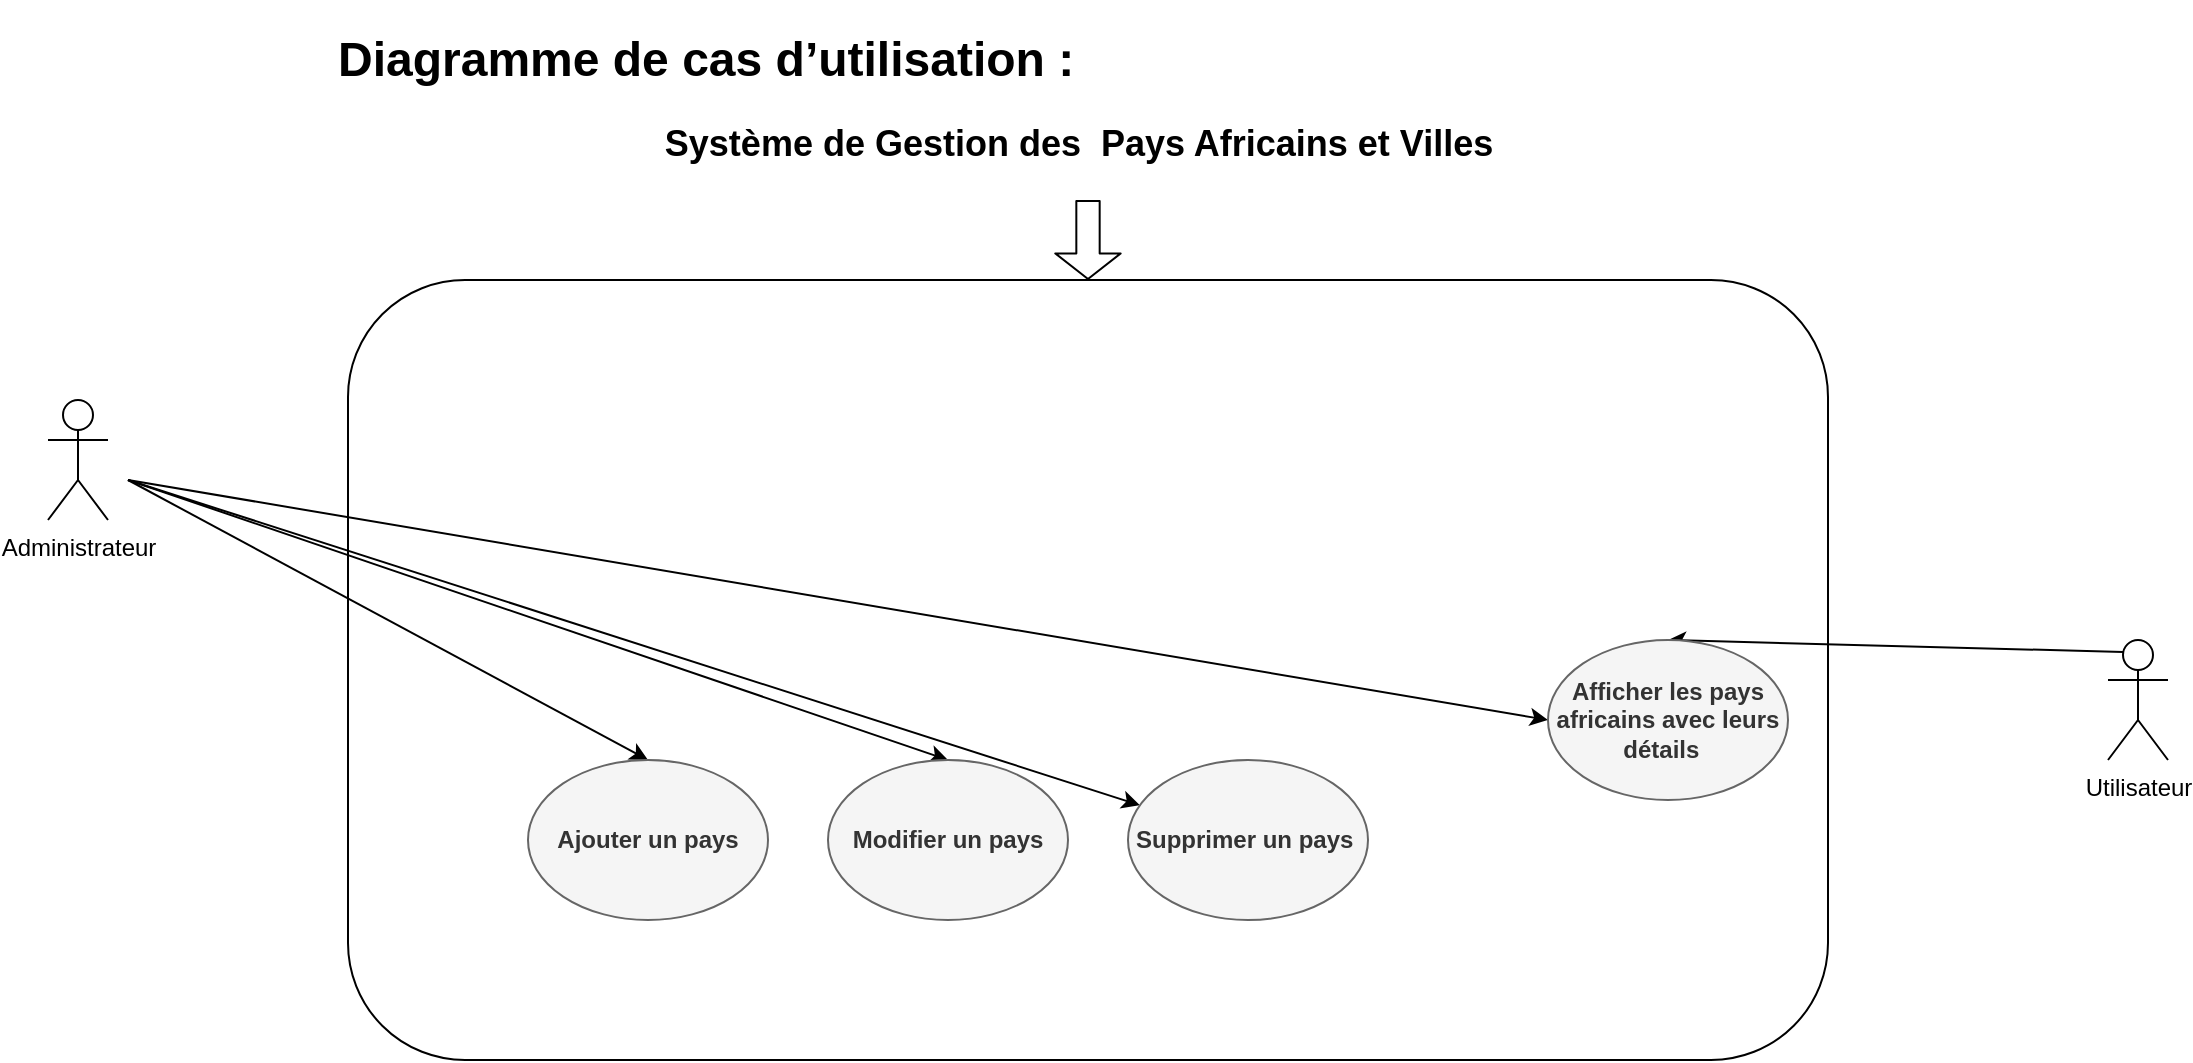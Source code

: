 <mxfile>
    <diagram id="Z97ONl3FVwGXgPEqMipa" name="Page-1">
        <mxGraphModel dx="2172" dy="762" grid="1" gridSize="10" guides="1" tooltips="1" connect="1" arrows="1" fold="1" page="1" pageScale="1" pageWidth="850" pageHeight="1100" math="0" shadow="0">
            <root>
                <mxCell id="0"/>
                <mxCell id="1" parent="0"/>
                <mxCell id="6" style="edgeStyle=none;html=1;rounded=1;" parent="1" edge="1">
                    <mxGeometry relative="1" as="geometry">
                        <mxPoint x="640" y="310" as="sourcePoint"/>
                        <mxPoint x="540" y="360" as="targetPoint"/>
                        <Array as="points">
                            <mxPoint x="540" y="360"/>
                        </Array>
                    </mxGeometry>
                </mxCell>
                <mxCell id="3" value="" style="rounded=1;whiteSpace=wrap;html=1;" parent="1" vertex="1">
                    <mxGeometry x="80" y="300" width="740" height="390" as="geometry"/>
                </mxCell>
                <mxCell id="12" style="edgeStyle=none;html=1;entryX=0.5;entryY=0;entryDx=0;entryDy=0;rounded=1;" parent="1" target="23" edge="1">
                    <mxGeometry relative="1" as="geometry">
                        <mxPoint x="-30" y="400" as="sourcePoint"/>
                        <mxPoint x="510" y="480" as="targetPoint"/>
                    </mxGeometry>
                </mxCell>
                <mxCell id="18" style="edgeStyle=none;html=1;entryX=0;entryY=0.5;entryDx=0;entryDy=0;rounded=1;" parent="1" target="27" edge="1">
                    <mxGeometry relative="1" as="geometry">
                        <mxPoint x="-30" y="400" as="sourcePoint"/>
                        <mxPoint x="640" y="510" as="targetPoint"/>
                    </mxGeometry>
                </mxCell>
                <mxCell id="31" style="edgeStyle=none;html=1;rounded=1;" parent="1" target="25" edge="1">
                    <mxGeometry relative="1" as="geometry">
                        <mxPoint x="-30" y="400" as="sourcePoint"/>
                    </mxGeometry>
                </mxCell>
                <mxCell id="32" style="edgeStyle=none;html=1;entryX=0.5;entryY=0;entryDx=0;entryDy=0;rounded=1;" parent="1" target="24" edge="1">
                    <mxGeometry relative="1" as="geometry">
                        <mxPoint x="-30" y="400" as="sourcePoint"/>
                    </mxGeometry>
                </mxCell>
                <mxCell id="19" value="Administrateur&lt;br&gt;" style="shape=umlActor;verticalLabelPosition=bottom;verticalAlign=top;html=1;outlineConnect=0;rounded=1;" parent="1" vertex="1">
                    <mxGeometry x="-70" y="360" width="30" height="60" as="geometry"/>
                </mxCell>
                <mxCell id="kLZLqqZLjKpcUvDxBwfe-49" style="edgeStyle=none;html=1;exitX=0.25;exitY=0.1;exitDx=0;exitDy=0;exitPerimeter=0;fontSize=18;entryX=0.5;entryY=0;entryDx=0;entryDy=0;" edge="1" parent="1" source="20" target="27">
                    <mxGeometry relative="1" as="geometry">
                        <mxPoint x="720" y="440" as="targetPoint"/>
                    </mxGeometry>
                </mxCell>
                <mxCell id="20" value="Utilisateur" style="shape=umlActor;verticalLabelPosition=bottom;verticalAlign=top;html=1;outlineConnect=0;rounded=1;" parent="1" vertex="1">
                    <mxGeometry x="960" y="480" width="30" height="60" as="geometry"/>
                </mxCell>
                <mxCell id="23" value="&lt;span style=&quot;color: rgb(51, 51, 51);&quot;&gt;&lt;b&gt;Modifier un pays&lt;/b&gt;&lt;/span&gt;" style="ellipse;whiteSpace=wrap;html=1;fillColor=#f5f5f5;fontColor=#333333;strokeColor=#666666;rounded=1;" parent="1" vertex="1">
                    <mxGeometry x="320" y="540" width="120" height="80" as="geometry"/>
                </mxCell>
                <mxCell id="24" value="&lt;span style=&quot;color: rgb(51, 51, 51);&quot;&gt;&lt;b&gt;Ajouter un pays&lt;/b&gt;&lt;/span&gt;" style="ellipse;whiteSpace=wrap;html=1;fillColor=#f5f5f5;fontColor=#333333;strokeColor=#666666;rounded=1;" parent="1" vertex="1">
                    <mxGeometry x="170" y="540" width="120" height="80" as="geometry"/>
                </mxCell>
                <mxCell id="25" value="&lt;span style=&quot;color: rgb(51, 51, 51);&quot;&gt;&lt;b&gt;Supprimer un pays&amp;nbsp;&lt;/b&gt;&lt;/span&gt;" style="ellipse;whiteSpace=wrap;html=1;fillColor=#f5f5f5;fontColor=#333333;strokeColor=#666666;rounded=1;" parent="1" vertex="1">
                    <mxGeometry x="470" y="540" width="120" height="80" as="geometry"/>
                </mxCell>
                <mxCell id="27" value="&lt;span style=&quot;color: rgb(51, 51, 51);&quot;&gt;&lt;b&gt;Afficher les pays africains avec leurs détails&amp;nbsp;&amp;nbsp;&lt;/b&gt;&lt;/span&gt;" style="ellipse;whiteSpace=wrap;html=1;fillColor=#f5f5f5;fontColor=#333333;strokeColor=#666666;rounded=1;" parent="1" vertex="1">
                    <mxGeometry x="680" y="480" width="120" height="80" as="geometry"/>
                </mxCell>
                <mxCell id="36" value="&lt;h1&gt;Diagramme de cas d’utilisation :&lt;/h1&gt;" style="text;html=1;strokeColor=none;fillColor=none;spacing=5;spacingTop=-20;whiteSpace=wrap;overflow=hidden;rounded=1;" parent="1" vertex="1">
                    <mxGeometry x="70" y="170" width="420" height="40" as="geometry"/>
                </mxCell>
                <mxCell id="kLZLqqZLjKpcUvDxBwfe-43" style="edgeStyle=none;shape=flexArrow;html=1;exitX=0.5;exitY=1;exitDx=0;exitDy=0;entryX=0.5;entryY=0;entryDx=0;entryDy=0;fontSize=18;width=11.667;endSize=3.933;" edge="1" parent="1" source="kLZLqqZLjKpcUvDxBwfe-40" target="3">
                    <mxGeometry relative="1" as="geometry"/>
                </mxCell>
                <mxCell id="kLZLqqZLjKpcUvDxBwfe-40" value="&lt;b style=&quot;&quot;&gt;&lt;font style=&quot;font-size: 18px;&quot;&gt;Système de Gestion des&amp;nbsp; Pays Africains et Villes&amp;nbsp;&amp;nbsp;&lt;/font&gt;&lt;/b&gt;" style="text;strokeColor=none;fillColor=none;html=1;fontSize=24;fontStyle=1;verticalAlign=middle;align=center;strokeWidth=8;" vertex="1" parent="1">
                    <mxGeometry x="240" y="200" width="420" height="60" as="geometry"/>
                </mxCell>
            </root>
        </mxGraphModel>
    </diagram>
</mxfile>